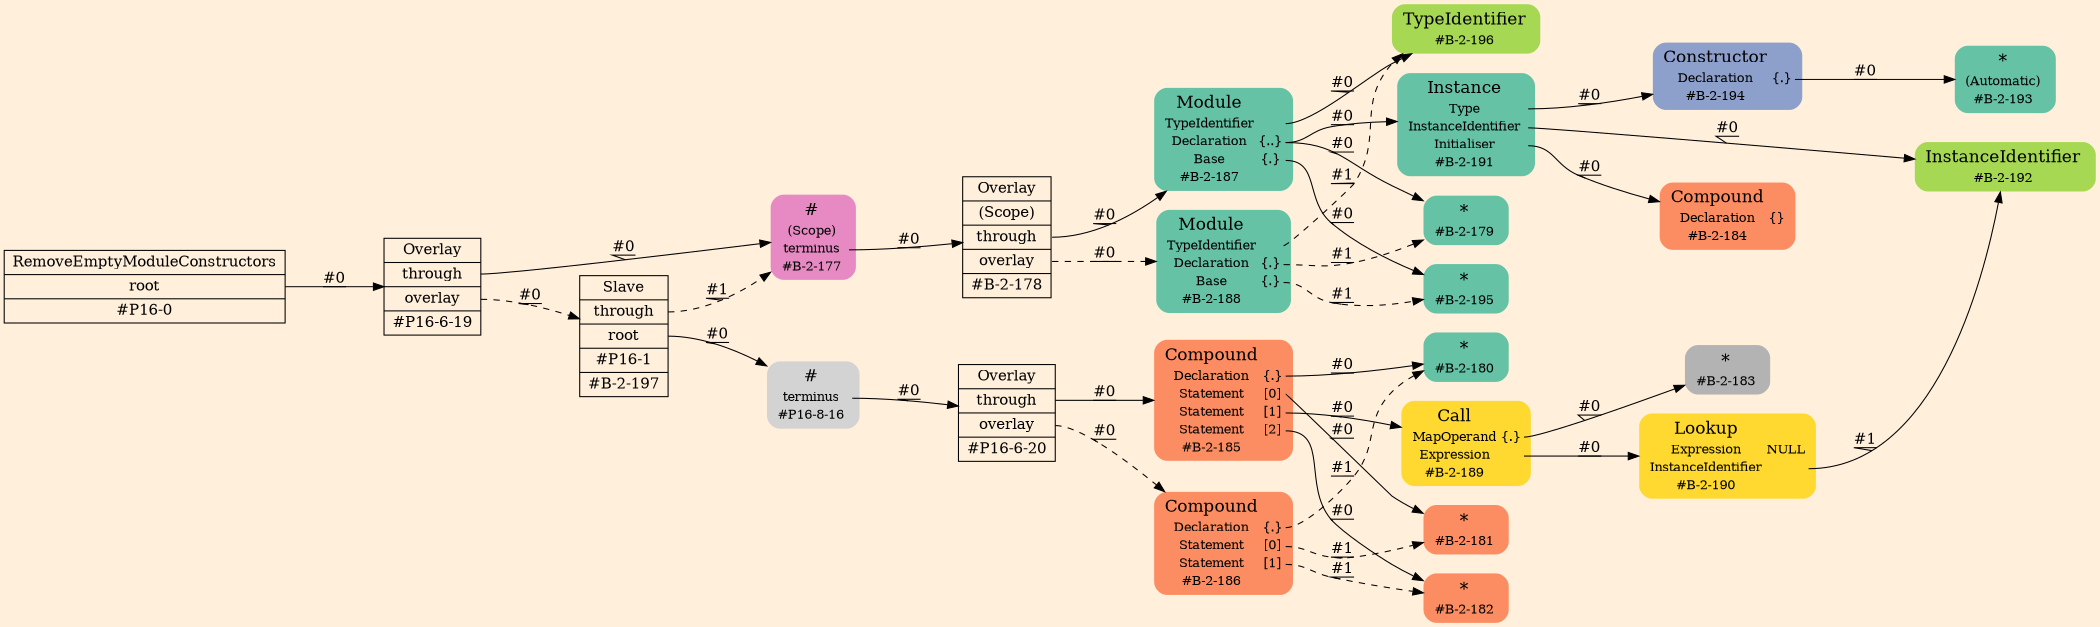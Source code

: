 digraph Inferno {
graph [
rankdir = "LR"
ranksep = 1.0
size = "14,20"
bgcolor = antiquewhite1
];
node [
];
"CR#P16-0" [
shape = "record"
fillcolor = "transparent"
label = "<fixed> RemoveEmptyModuleConstructors | <port0> root | <port1> #P16-0"
style = "filled"
fontsize = "14"
fillcolor = antiquewhite1
];
"#P16-6-19" [
shape = "record"
label = "<fixed> Overlay | <port0> through | <port1> overlay | <port2> #P16-6-19"
style = "filled"
fontsize = "14"
fillcolor = antiquewhite1
];
"#B-2-177" [
shape = "plaintext"
fillcolor = "/set28/4"
label = <<TABLE BORDER="0" CELLBORDER="0" CELLSPACING="0">
 <TR>
  <TD><FONT POINT-SIZE="16.0">#</FONT></TD>
  <TD></TD>
 </TR>
 <TR>
  <TD>(Scope)</TD>
  <TD PORT="port0"></TD>
 </TR>
 <TR>
  <TD>terminus</TD>
  <TD PORT="port1"></TD>
 </TR>
 <TR>
  <TD>#B-2-177</TD>
  <TD PORT="port2"></TD>
 </TR>
</TABLE>>
style = "rounded,filled"
fontsize = "12"
];
"#B-2-178" [
shape = "record"
fillcolor = "/set28/4"
label = "<fixed> Overlay | <port0> (Scope) | <port1> through | <port2> overlay | <port3> #B-2-178"
style = "filled"
fontsize = "14"
fillcolor = antiquewhite1
];
"#B-2-187" [
shape = "plaintext"
fillcolor = "/set28/1"
label = <<TABLE BORDER="0" CELLBORDER="0" CELLSPACING="0">
 <TR>
  <TD><FONT POINT-SIZE="16.0">Module</FONT></TD>
  <TD></TD>
 </TR>
 <TR>
  <TD>TypeIdentifier</TD>
  <TD PORT="port0"></TD>
 </TR>
 <TR>
  <TD>Declaration</TD>
  <TD PORT="port1">{..}</TD>
 </TR>
 <TR>
  <TD>Base</TD>
  <TD PORT="port2">{.}</TD>
 </TR>
 <TR>
  <TD>#B-2-187</TD>
  <TD PORT="port3"></TD>
 </TR>
</TABLE>>
style = "rounded,filled"
fontsize = "12"
];
"#B-2-196" [
shape = "plaintext"
fillcolor = "/set28/5"
label = <<TABLE BORDER="0" CELLBORDER="0" CELLSPACING="0">
 <TR>
  <TD><FONT POINT-SIZE="16.0">TypeIdentifier</FONT></TD>
  <TD></TD>
 </TR>
 <TR>
  <TD>#B-2-196</TD>
  <TD PORT="port0"></TD>
 </TR>
</TABLE>>
style = "rounded,filled"
fontsize = "12"
];
"#B-2-191" [
shape = "plaintext"
fillcolor = "/set28/1"
label = <<TABLE BORDER="0" CELLBORDER="0" CELLSPACING="0">
 <TR>
  <TD><FONT POINT-SIZE="16.0">Instance</FONT></TD>
  <TD></TD>
 </TR>
 <TR>
  <TD>Type</TD>
  <TD PORT="port0"></TD>
 </TR>
 <TR>
  <TD>InstanceIdentifier</TD>
  <TD PORT="port1"></TD>
 </TR>
 <TR>
  <TD>Initialiser</TD>
  <TD PORT="port2"></TD>
 </TR>
 <TR>
  <TD>#B-2-191</TD>
  <TD PORT="port3"></TD>
 </TR>
</TABLE>>
style = "rounded,filled"
fontsize = "12"
];
"#B-2-194" [
shape = "plaintext"
fillcolor = "/set28/3"
label = <<TABLE BORDER="0" CELLBORDER="0" CELLSPACING="0">
 <TR>
  <TD><FONT POINT-SIZE="16.0">Constructor</FONT></TD>
  <TD></TD>
 </TR>
 <TR>
  <TD>Declaration</TD>
  <TD PORT="port0">{.}</TD>
 </TR>
 <TR>
  <TD>#B-2-194</TD>
  <TD PORT="port1"></TD>
 </TR>
</TABLE>>
style = "rounded,filled"
fontsize = "12"
];
"#B-2-193" [
shape = "plaintext"
fillcolor = "/set28/1"
label = <<TABLE BORDER="0" CELLBORDER="0" CELLSPACING="0">
 <TR>
  <TD><FONT POINT-SIZE="16.0">*</FONT></TD>
  <TD></TD>
 </TR>
 <TR>
  <TD>(Automatic)</TD>
  <TD PORT="port0"></TD>
 </TR>
 <TR>
  <TD>#B-2-193</TD>
  <TD PORT="port1"></TD>
 </TR>
</TABLE>>
style = "rounded,filled"
fontsize = "12"
];
"#B-2-192" [
shape = "plaintext"
fillcolor = "/set28/5"
label = <<TABLE BORDER="0" CELLBORDER="0" CELLSPACING="0">
 <TR>
  <TD><FONT POINT-SIZE="16.0">InstanceIdentifier</FONT></TD>
  <TD></TD>
 </TR>
 <TR>
  <TD>#B-2-192</TD>
  <TD PORT="port0"></TD>
 </TR>
</TABLE>>
style = "rounded,filled"
fontsize = "12"
];
"#B-2-184" [
shape = "plaintext"
fillcolor = "/set28/2"
label = <<TABLE BORDER="0" CELLBORDER="0" CELLSPACING="0">
 <TR>
  <TD><FONT POINT-SIZE="16.0">Compound</FONT></TD>
  <TD></TD>
 </TR>
 <TR>
  <TD>Declaration</TD>
  <TD PORT="port0">{}</TD>
 </TR>
 <TR>
  <TD>#B-2-184</TD>
  <TD PORT="port1"></TD>
 </TR>
</TABLE>>
style = "rounded,filled"
fontsize = "12"
];
"#B-2-179" [
shape = "plaintext"
fillcolor = "/set28/1"
label = <<TABLE BORDER="0" CELLBORDER="0" CELLSPACING="0">
 <TR>
  <TD><FONT POINT-SIZE="16.0">*</FONT></TD>
  <TD></TD>
 </TR>
 <TR>
  <TD>#B-2-179</TD>
  <TD PORT="port0"></TD>
 </TR>
</TABLE>>
style = "rounded,filled"
fontsize = "12"
];
"#B-2-195" [
shape = "plaintext"
fillcolor = "/set28/1"
label = <<TABLE BORDER="0" CELLBORDER="0" CELLSPACING="0">
 <TR>
  <TD><FONT POINT-SIZE="16.0">*</FONT></TD>
  <TD></TD>
 </TR>
 <TR>
  <TD>#B-2-195</TD>
  <TD PORT="port0"></TD>
 </TR>
</TABLE>>
style = "rounded,filled"
fontsize = "12"
];
"#B-2-188" [
shape = "plaintext"
fillcolor = "/set28/1"
label = <<TABLE BORDER="0" CELLBORDER="0" CELLSPACING="0">
 <TR>
  <TD><FONT POINT-SIZE="16.0">Module</FONT></TD>
  <TD></TD>
 </TR>
 <TR>
  <TD>TypeIdentifier</TD>
  <TD PORT="port0"></TD>
 </TR>
 <TR>
  <TD>Declaration</TD>
  <TD PORT="port1">{.}</TD>
 </TR>
 <TR>
  <TD>Base</TD>
  <TD PORT="port2">{.}</TD>
 </TR>
 <TR>
  <TD>#B-2-188</TD>
  <TD PORT="port3"></TD>
 </TR>
</TABLE>>
style = "rounded,filled"
fontsize = "12"
];
"#B-2-197" [
shape = "record"
label = "<fixed> Slave | <port0> through | <port1> root | <port2> #P16-1 | <port3> #B-2-197"
style = "filled"
fontsize = "14"
fillcolor = antiquewhite1
];
"#P16-8-16" [
shape = "plaintext"
label = <<TABLE BORDER="0" CELLBORDER="0" CELLSPACING="0">
 <TR>
  <TD><FONT POINT-SIZE="16.0">#</FONT></TD>
  <TD></TD>
 </TR>
 <TR>
  <TD>terminus</TD>
  <TD PORT="port0"></TD>
 </TR>
 <TR>
  <TD>#P16-8-16</TD>
  <TD PORT="port1"></TD>
 </TR>
</TABLE>>
style = "rounded,filled"
fontsize = "12"
];
"#P16-6-20" [
shape = "record"
label = "<fixed> Overlay | <port0> through | <port1> overlay | <port2> #P16-6-20"
style = "filled"
fontsize = "14"
fillcolor = antiquewhite1
];
"#B-2-185" [
shape = "plaintext"
fillcolor = "/set28/2"
label = <<TABLE BORDER="0" CELLBORDER="0" CELLSPACING="0">
 <TR>
  <TD><FONT POINT-SIZE="16.0">Compound</FONT></TD>
  <TD></TD>
 </TR>
 <TR>
  <TD>Declaration</TD>
  <TD PORT="port0">{.}</TD>
 </TR>
 <TR>
  <TD>Statement</TD>
  <TD PORT="port1">[0]</TD>
 </TR>
 <TR>
  <TD>Statement</TD>
  <TD PORT="port2">[1]</TD>
 </TR>
 <TR>
  <TD>Statement</TD>
  <TD PORT="port3">[2]</TD>
 </TR>
 <TR>
  <TD>#B-2-185</TD>
  <TD PORT="port4"></TD>
 </TR>
</TABLE>>
style = "rounded,filled"
fontsize = "12"
];
"#B-2-180" [
shape = "plaintext"
fillcolor = "/set28/1"
label = <<TABLE BORDER="0" CELLBORDER="0" CELLSPACING="0">
 <TR>
  <TD><FONT POINT-SIZE="16.0">*</FONT></TD>
  <TD></TD>
 </TR>
 <TR>
  <TD>#B-2-180</TD>
  <TD PORT="port0"></TD>
 </TR>
</TABLE>>
style = "rounded,filled"
fontsize = "12"
];
"#B-2-181" [
shape = "plaintext"
fillcolor = "/set28/2"
label = <<TABLE BORDER="0" CELLBORDER="0" CELLSPACING="0">
 <TR>
  <TD><FONT POINT-SIZE="16.0">*</FONT></TD>
  <TD></TD>
 </TR>
 <TR>
  <TD>#B-2-181</TD>
  <TD PORT="port0"></TD>
 </TR>
</TABLE>>
style = "rounded,filled"
fontsize = "12"
];
"#B-2-189" [
shape = "plaintext"
fillcolor = "/set28/6"
label = <<TABLE BORDER="0" CELLBORDER="0" CELLSPACING="0">
 <TR>
  <TD><FONT POINT-SIZE="16.0">Call</FONT></TD>
  <TD></TD>
 </TR>
 <TR>
  <TD>MapOperand</TD>
  <TD PORT="port0">{.}</TD>
 </TR>
 <TR>
  <TD>Expression</TD>
  <TD PORT="port1"></TD>
 </TR>
 <TR>
  <TD>#B-2-189</TD>
  <TD PORT="port2"></TD>
 </TR>
</TABLE>>
style = "rounded,filled"
fontsize = "12"
];
"#B-2-183" [
shape = "plaintext"
fillcolor = "/set28/8"
label = <<TABLE BORDER="0" CELLBORDER="0" CELLSPACING="0">
 <TR>
  <TD><FONT POINT-SIZE="16.0">*</FONT></TD>
  <TD></TD>
 </TR>
 <TR>
  <TD>#B-2-183</TD>
  <TD PORT="port0"></TD>
 </TR>
</TABLE>>
style = "rounded,filled"
fontsize = "12"
];
"#B-2-190" [
shape = "plaintext"
fillcolor = "/set28/6"
label = <<TABLE BORDER="0" CELLBORDER="0" CELLSPACING="0">
 <TR>
  <TD><FONT POINT-SIZE="16.0">Lookup</FONT></TD>
  <TD></TD>
 </TR>
 <TR>
  <TD>Expression</TD>
  <TD PORT="port0">NULL</TD>
 </TR>
 <TR>
  <TD>InstanceIdentifier</TD>
  <TD PORT="port1"></TD>
 </TR>
 <TR>
  <TD>#B-2-190</TD>
  <TD PORT="port2"></TD>
 </TR>
</TABLE>>
style = "rounded,filled"
fontsize = "12"
];
"#B-2-182" [
shape = "plaintext"
fillcolor = "/set28/2"
label = <<TABLE BORDER="0" CELLBORDER="0" CELLSPACING="0">
 <TR>
  <TD><FONT POINT-SIZE="16.0">*</FONT></TD>
  <TD></TD>
 </TR>
 <TR>
  <TD>#B-2-182</TD>
  <TD PORT="port0"></TD>
 </TR>
</TABLE>>
style = "rounded,filled"
fontsize = "12"
];
"#B-2-186" [
shape = "plaintext"
fillcolor = "/set28/2"
label = <<TABLE BORDER="0" CELLBORDER="0" CELLSPACING="0">
 <TR>
  <TD><FONT POINT-SIZE="16.0">Compound</FONT></TD>
  <TD></TD>
 </TR>
 <TR>
  <TD>Declaration</TD>
  <TD PORT="port0">{.}</TD>
 </TR>
 <TR>
  <TD>Statement</TD>
  <TD PORT="port1">[0]</TD>
 </TR>
 <TR>
  <TD>Statement</TD>
  <TD PORT="port2">[1]</TD>
 </TR>
 <TR>
  <TD>#B-2-186</TD>
  <TD PORT="port3"></TD>
 </TR>
</TABLE>>
style = "rounded,filled"
fontsize = "12"
];
"CR#P16-0":port0 -> "#P16-6-19" [style="solid"
label = "#0"
decorate = true
];
"#P16-6-19":port0 -> "#B-2-177" [style="solid"
label = "#0"
decorate = true
];
"#P16-6-19":port1 -> "#B-2-197" [style="dashed"
label = "#0"
decorate = true
];
"#B-2-177":port1 -> "#B-2-178" [style="solid"
label = "#0"
decorate = true
];
"#B-2-178":port1 -> "#B-2-187" [style="solid"
label = "#0"
decorate = true
];
"#B-2-178":port2 -> "#B-2-188" [style="dashed"
label = "#0"
decorate = true
];
"#B-2-187":port0 -> "#B-2-196" [style="solid"
label = "#0"
decorate = true
];
"#B-2-187":port1 -> "#B-2-191" [style="solid"
label = "#0"
decorate = true
];
"#B-2-187":port1 -> "#B-2-179" [style="solid"
label = "#0"
decorate = true
];
"#B-2-187":port2 -> "#B-2-195" [style="solid"
label = "#0"
decorate = true
];
"#B-2-191":port0 -> "#B-2-194" [style="solid"
label = "#0"
decorate = true
];
"#B-2-191":port1 -> "#B-2-192" [style="solid"
label = "#0"
decorate = true
];
"#B-2-191":port2 -> "#B-2-184" [style="solid"
label = "#0"
decorate = true
];
"#B-2-194":port0 -> "#B-2-193" [style="solid"
label = "#0"
decorate = true
];
"#B-2-188":port0 -> "#B-2-196" [style="dashed"
label = "#1"
decorate = true
];
"#B-2-188":port1 -> "#B-2-179" [style="dashed"
label = "#1"
decorate = true
];
"#B-2-188":port2 -> "#B-2-195" [style="dashed"
label = "#1"
decorate = true
];
"#B-2-197":port0 -> "#B-2-177" [style="dashed"
label = "#1"
decorate = true
];
"#B-2-197":port1 -> "#P16-8-16" [style="solid"
label = "#0"
decorate = true
];
"#P16-8-16":port0 -> "#P16-6-20" [style="solid"
label = "#0"
decorate = true
];
"#P16-6-20":port0 -> "#B-2-185" [style="solid"
label = "#0"
decorate = true
];
"#P16-6-20":port1 -> "#B-2-186" [style="dashed"
label = "#0"
decorate = true
];
"#B-2-185":port0 -> "#B-2-180" [style="solid"
label = "#0"
decorate = true
];
"#B-2-185":port1 -> "#B-2-181" [style="solid"
label = "#0"
decorate = true
];
"#B-2-185":port2 -> "#B-2-189" [style="solid"
label = "#0"
decorate = true
];
"#B-2-185":port3 -> "#B-2-182" [style="solid"
label = "#0"
decorate = true
];
"#B-2-189":port0 -> "#B-2-183" [style="solid"
label = "#0"
decorate = true
];
"#B-2-189":port1 -> "#B-2-190" [style="solid"
label = "#0"
decorate = true
];
"#B-2-190":port1 -> "#B-2-192" [style="solid"
label = "#1"
decorate = true
];
"#B-2-186":port0 -> "#B-2-180" [style="dashed"
label = "#1"
decorate = true
];
"#B-2-186":port1 -> "#B-2-181" [style="dashed"
label = "#1"
decorate = true
];
"#B-2-186":port2 -> "#B-2-182" [style="dashed"
label = "#1"
decorate = true
];
}

